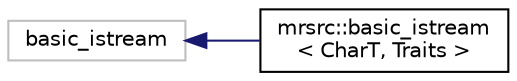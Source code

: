 digraph "Graphical Class Hierarchy"
{
  edge [fontname="Helvetica",fontsize="10",labelfontname="Helvetica",labelfontsize="10"];
  node [fontname="Helvetica",fontsize="10",shape=record];
  rankdir="LR";
  Node1324 [label="basic_istream",height=0.2,width=0.4,color="grey75", fillcolor="white", style="filled"];
  Node1324 -> Node0 [dir="back",color="midnightblue",fontsize="10",style="solid",fontname="Helvetica"];
  Node0 [label="mrsrc::basic_istream\l\< CharT, Traits \>",height=0.2,width=0.4,color="black", fillcolor="white", style="filled",URL="$classmrsrc_1_1basic__istream.html"];
}
